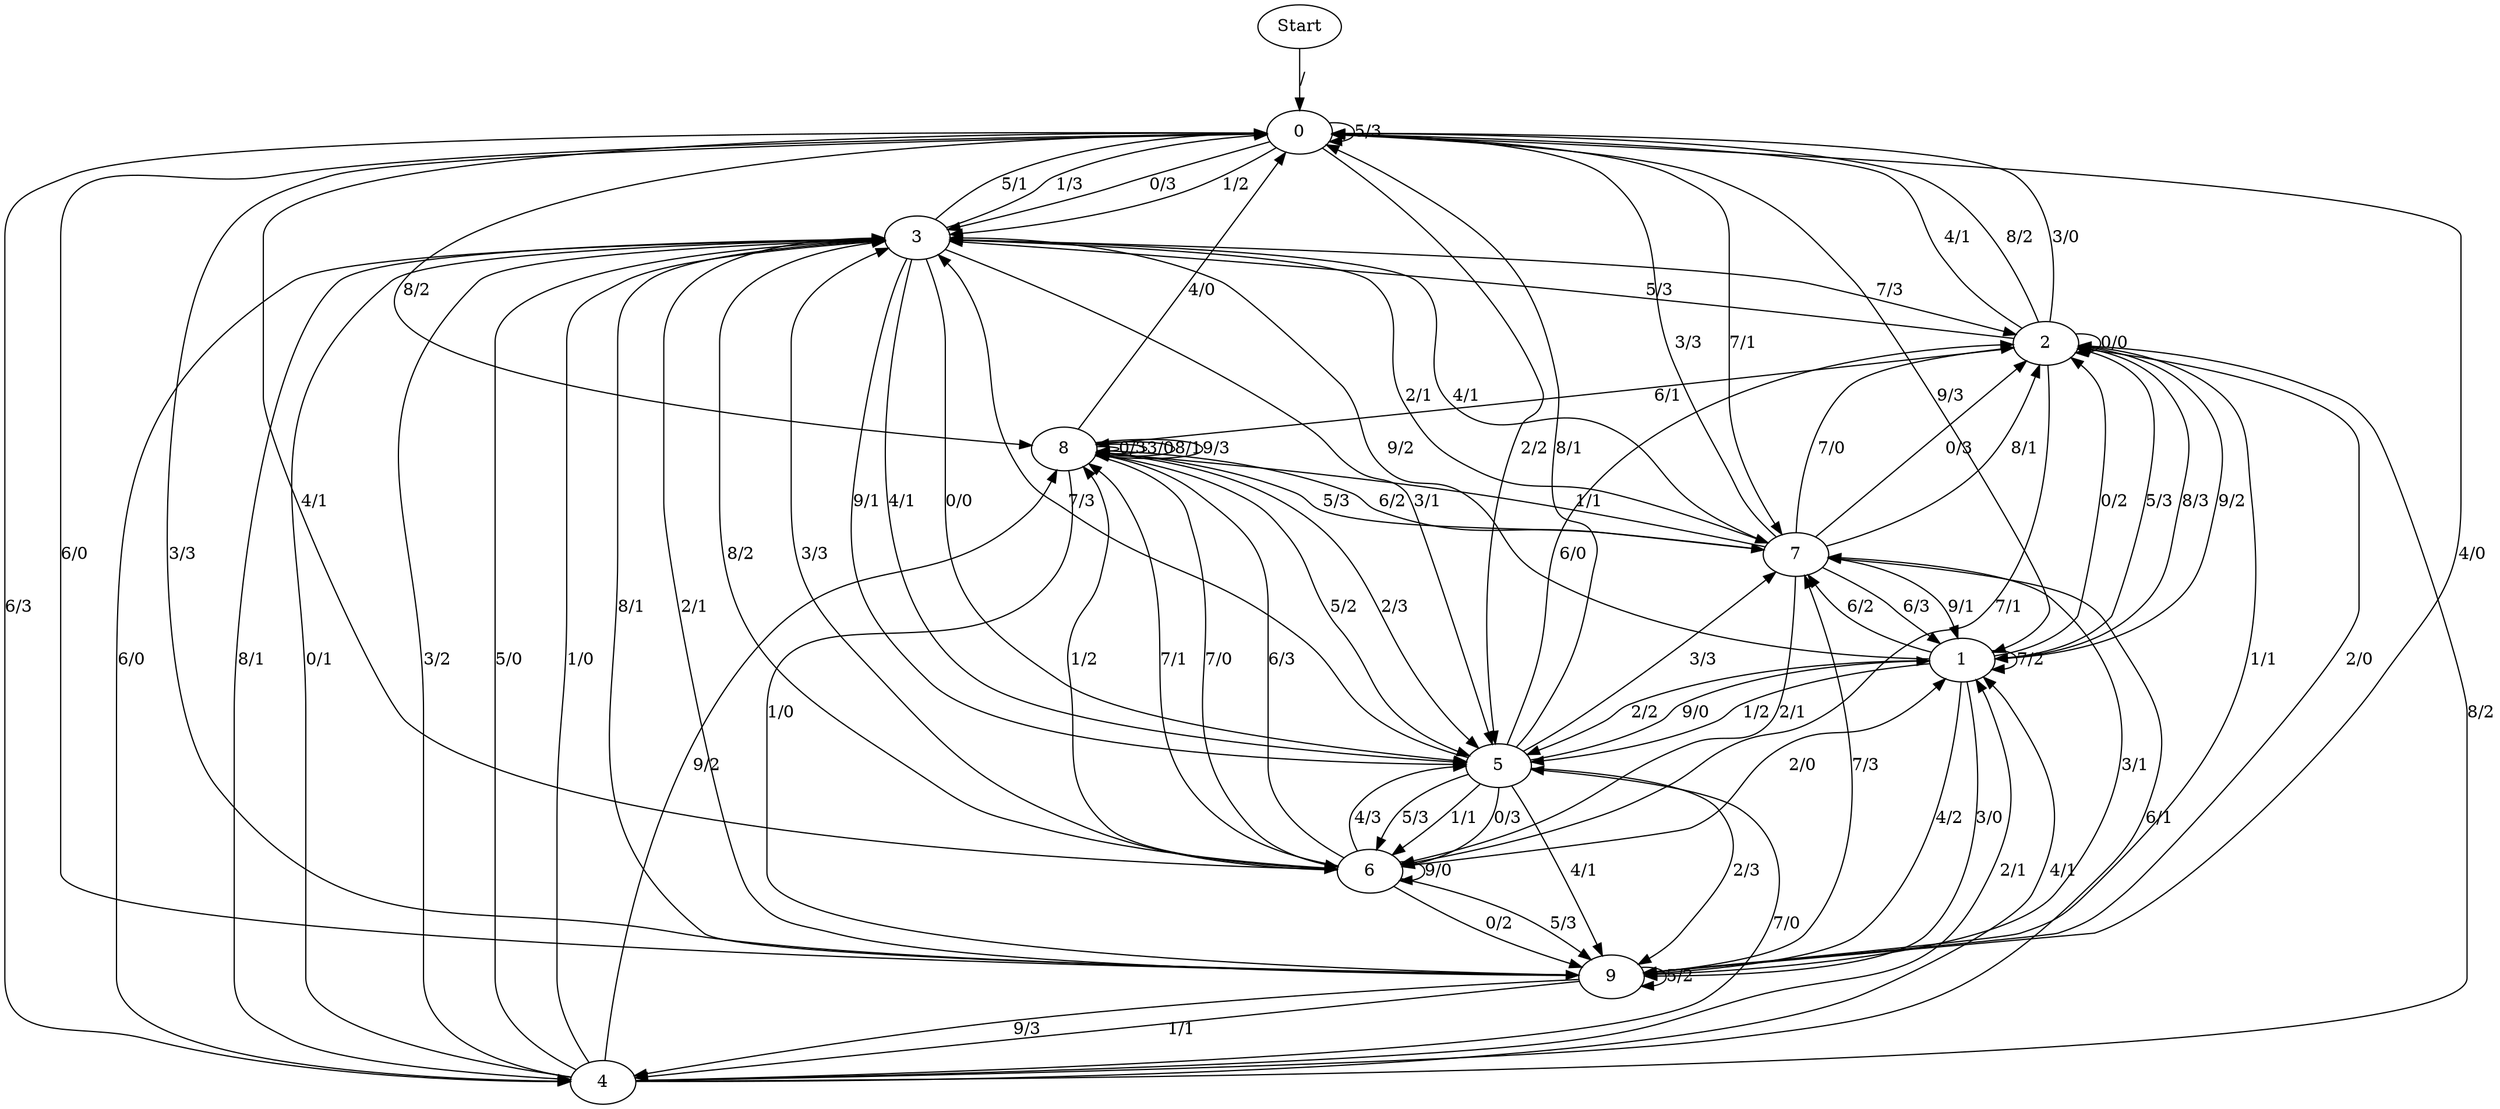 digraph {
	Start -> 0 [label="/"]
	0 -> 3 [label="0/3"]
	0 -> 6 [label="4/1"]
	0 -> 9 [label="3/3"]
	0 -> 4 [label="6/3"]
	0 -> 5 [label="2/2"]
	0 -> 3 [label="1/2"]
	0 -> 1 [label="9/3"]
	0 -> 0 [label="5/3"]
	0 -> 7 [label="7/1"]
	0 -> 8 [label="8/2"]
	7 -> 2 [label="7/0"]
	7 -> 1 [label="9/1"]
	7 -> 8 [label="1/1"]
	7 -> 3 [label="4/1"]
	7 -> 6 [label="2/1"]
	7 -> 0 [label="3/3"]
	7 -> 8 [label="5/3"]
	7 -> 1 [label="6/3"]
	7 -> 2 [label="0/3"]
	7 -> 2 [label="8/1"]
	1 -> 2 [label="5/3"]
	1 -> 9 [label="3/0"]
	1 -> 9 [label="4/2"]
	1 -> 3 [label="9/2"]
	1 -> 1 [label="7/2"]
	1 -> 7 [label="6/2"]
	1 -> 5 [label="2/2"]
	1 -> 2 [label="8/3"]
	1 -> 2 [label="0/2"]
	1 -> 5 [label="1/2"]
	5 -> 2 [label="6/0"]
	5 -> 9 [label="2/3"]
	5 -> 1 [label="9/0"]
	5 -> 0 [label="8/1"]
	5 -> 6 [label="5/3"]
	5 -> 7 [label="3/3"]
	5 -> 9 [label="4/1"]
	5 -> 3 [label="7/3"]
	5 -> 6 [label="0/3"]
	5 -> 6 [label="1/1"]
	9 -> 0 [label="4/0"]
	9 -> 3 [label="8/1"]
	9 -> 7 [label="7/3"]
	9 -> 0 [label="6/0"]
	9 -> 3 [label="2/1"]
	9 -> 7 [label="3/1"]
	9 -> 4 [label="1/1"]
	9 -> 9 [label="5/2"]
	9 -> 4 [label="9/3"]
	3 -> 7 [label="2/1"]
	3 -> 5 [label="3/1"]
	3 -> 2 [label="7/3"]
	3 -> 5 [label="4/1"]
	3 -> 0 [label="5/1"]
	3 -> 4 [label="6/0"]
	3 -> 4 [label="8/1"]
	3 -> 5 [label="9/1"]
	3 -> 5 [label="0/0"]
	3 -> 0 [label="1/3"]
	4 -> 5 [label="7/0"]
	4 -> 3 [label="0/1"]
	4 -> 3 [label="1/0"]
	4 -> 2 [label="8/2"]
	4 -> 1 [label="2/1"]
	4 -> 7 [label="6/1"]
	4 -> 3 [label="3/2"]
	4 -> 3 [label="5/0"]
	4 -> 8 [label="9/2"]
	4 -> 1 [label="4/1"]
	2 -> 9 [label="1/1"]
	2 -> 1 [label="9/2"]
	2 -> 0 [label="3/0"]
	2 -> 8 [label="6/1"]
	2 -> 6 [label="7/1"]
	2 -> 2 [label="0/0"]
	2 -> 9 [label="2/0"]
	2 -> 0 [label="4/1"]
	2 -> 0 [label="8/2"]
	2 -> 3 [label="5/3"]
	8 -> 8 [label="0/3"]
	8 -> 7 [label="6/2"]
	8 -> 5 [label="5/2"]
	8 -> 5 [label="2/3"]
	8 -> 0 [label="4/0"]
	8 -> 8 [label="3/0"]
	8 -> 6 [label="7/0"]
	8 -> 8 [label="8/1"]
	8 -> 9 [label="1/0"]
	8 -> 8 [label="9/3"]
	6 -> 3 [label="3/3"]
	6 -> 5 [label="4/3"]
	6 -> 8 [label="6/3"]
	6 -> 9 [label="5/3"]
	6 -> 3 [label="8/2"]
	6 -> 6 [label="9/0"]
	6 -> 8 [label="1/2"]
	6 -> 1 [label="2/0"]
	6 -> 8 [label="7/1"]
	6 -> 9 [label="0/2"]
}